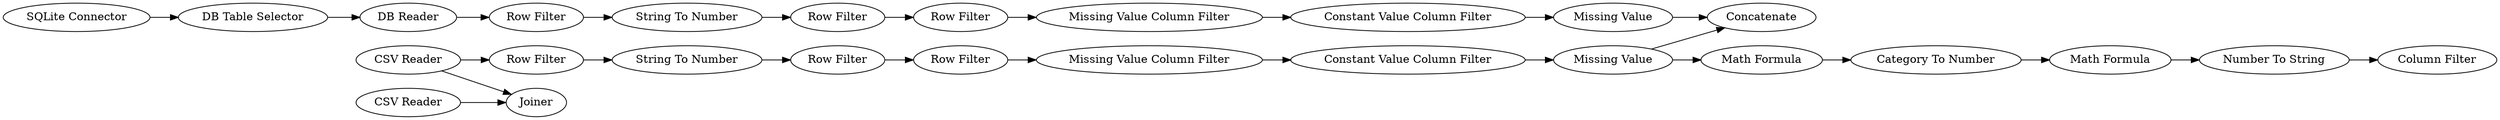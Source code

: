 digraph {
	42 -> 44
	41 -> 42
	143 -> 145
	142 -> 46
	147 -> 141
	39 -> 41
	30 -> 39
	48 -> 51
	45 -> 49
	56 -> 140
	51 -> 56
	25 -> 28
	44 -> 45
	5 -> 7
	5 -> 47
	145 -> 147
	146 -> 143
	7 -> 30
	2 -> 47
	45 -> 46
	28 -> 27
	144 -> 146
	141 -> 142
	27 -> 144
	49 -> 48
	27 [label="DB Reader"]
	7 [label="Row Filter"]
	145 [label="Row Filter"]
	49 [label="Math Formula"]
	41 [label="Row Filter"]
	51 [label="Math Formula"]
	56 [label="Number To String"]
	25 [label="SQLite Connector"]
	146 [label="String To Number"]
	141 [label="Constant Value Column Filter"]
	48 [label="Category To Number"]
	144 [label="Row Filter"]
	42 [label="Missing Value Column Filter"]
	28 [label="DB Table Selector"]
	142 [label="Missing Value"]
	143 [label="Row Filter"]
	47 [label=Joiner]
	147 [label="Missing Value Column Filter"]
	5 [label="CSV Reader"]
	44 [label="Constant Value Column Filter"]
	140 [label="Column Filter"]
	46 [label=Concatenate]
	39 [label="Row Filter"]
	30 [label="String To Number"]
	2 [label="CSV Reader"]
	45 [label="Missing Value"]
	rankdir=LR
}
